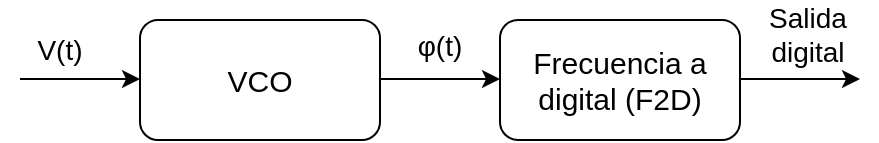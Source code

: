 <mxfile version="24.2.5" type="device">
  <diagram name="Página-1" id="l-N7QudMoY_lzDkYag7e">
    <mxGraphModel dx="989" dy="577" grid="1" gridSize="10" guides="1" tooltips="1" connect="1" arrows="1" fold="1" page="1" pageScale="1" pageWidth="827" pageHeight="1169" math="0" shadow="0">
      <root>
        <mxCell id="0" />
        <mxCell id="1" parent="0" />
        <mxCell id="UFMTEydnyAoAydA2JnGl-3" value="&lt;span style=&quot;font-size: 15px;&quot;&gt;Frecuencia a digital (F2D)&lt;/span&gt;" style="rounded=1;whiteSpace=wrap;html=1;" parent="1" vertex="1">
          <mxGeometry x="340" y="320" width="120" height="60" as="geometry" />
        </mxCell>
        <mxCell id="UFMTEydnyAoAydA2JnGl-4" value="" style="endArrow=classic;html=1;rounded=0;" parent="1" edge="1">
          <mxGeometry width="50" height="50" relative="1" as="geometry">
            <mxPoint x="100" y="349.5" as="sourcePoint" />
            <mxPoint x="160" y="349.5" as="targetPoint" />
          </mxGeometry>
        </mxCell>
        <mxCell id="UFMTEydnyAoAydA2JnGl-5" value="" style="endArrow=classic;html=1;rounded=0;" parent="1" edge="1">
          <mxGeometry width="50" height="50" relative="1" as="geometry">
            <mxPoint x="460" y="349.5" as="sourcePoint" />
            <mxPoint x="520" y="349.5" as="targetPoint" />
          </mxGeometry>
        </mxCell>
        <mxCell id="UFMTEydnyAoAydA2JnGl-6" value="&lt;font style=&quot;font-size: 14px;&quot;&gt;V(t)&lt;/font&gt;" style="text;html=1;align=center;verticalAlign=middle;whiteSpace=wrap;rounded=0;" parent="1" vertex="1">
          <mxGeometry x="90" y="320" width="60" height="30" as="geometry" />
        </mxCell>
        <mxCell id="UFMTEydnyAoAydA2JnGl-7" value="&lt;span style=&quot;font-size: 14px;&quot;&gt;Salida digital&lt;/span&gt;" style="text;html=1;align=center;verticalAlign=middle;whiteSpace=wrap;rounded=0;" parent="1" vertex="1">
          <mxGeometry x="464" y="312" width="60" height="30" as="geometry" />
        </mxCell>
        <mxCell id="64E3jlvPtlGrgPe-UHyz-4" value="&lt;span style=&quot;font-size: 15px;&quot;&gt;VCO&lt;/span&gt;" style="rounded=1;whiteSpace=wrap;html=1;" vertex="1" parent="1">
          <mxGeometry x="160" y="320" width="120" height="60" as="geometry" />
        </mxCell>
        <mxCell id="64E3jlvPtlGrgPe-UHyz-5" value="" style="endArrow=classic;html=1;rounded=0;" edge="1" parent="1">
          <mxGeometry width="50" height="50" relative="1" as="geometry">
            <mxPoint x="280" y="349.5" as="sourcePoint" />
            <mxPoint x="340" y="349.5" as="targetPoint" />
          </mxGeometry>
        </mxCell>
        <mxCell id="64E3jlvPtlGrgPe-UHyz-7" value="&lt;font style=&quot;font-size: 14px;&quot;&gt;φ(t)&lt;/font&gt;" style="text;html=1;align=center;verticalAlign=middle;whiteSpace=wrap;rounded=0;" vertex="1" parent="1">
          <mxGeometry x="280" y="318" width="60" height="30" as="geometry" />
        </mxCell>
      </root>
    </mxGraphModel>
  </diagram>
</mxfile>
